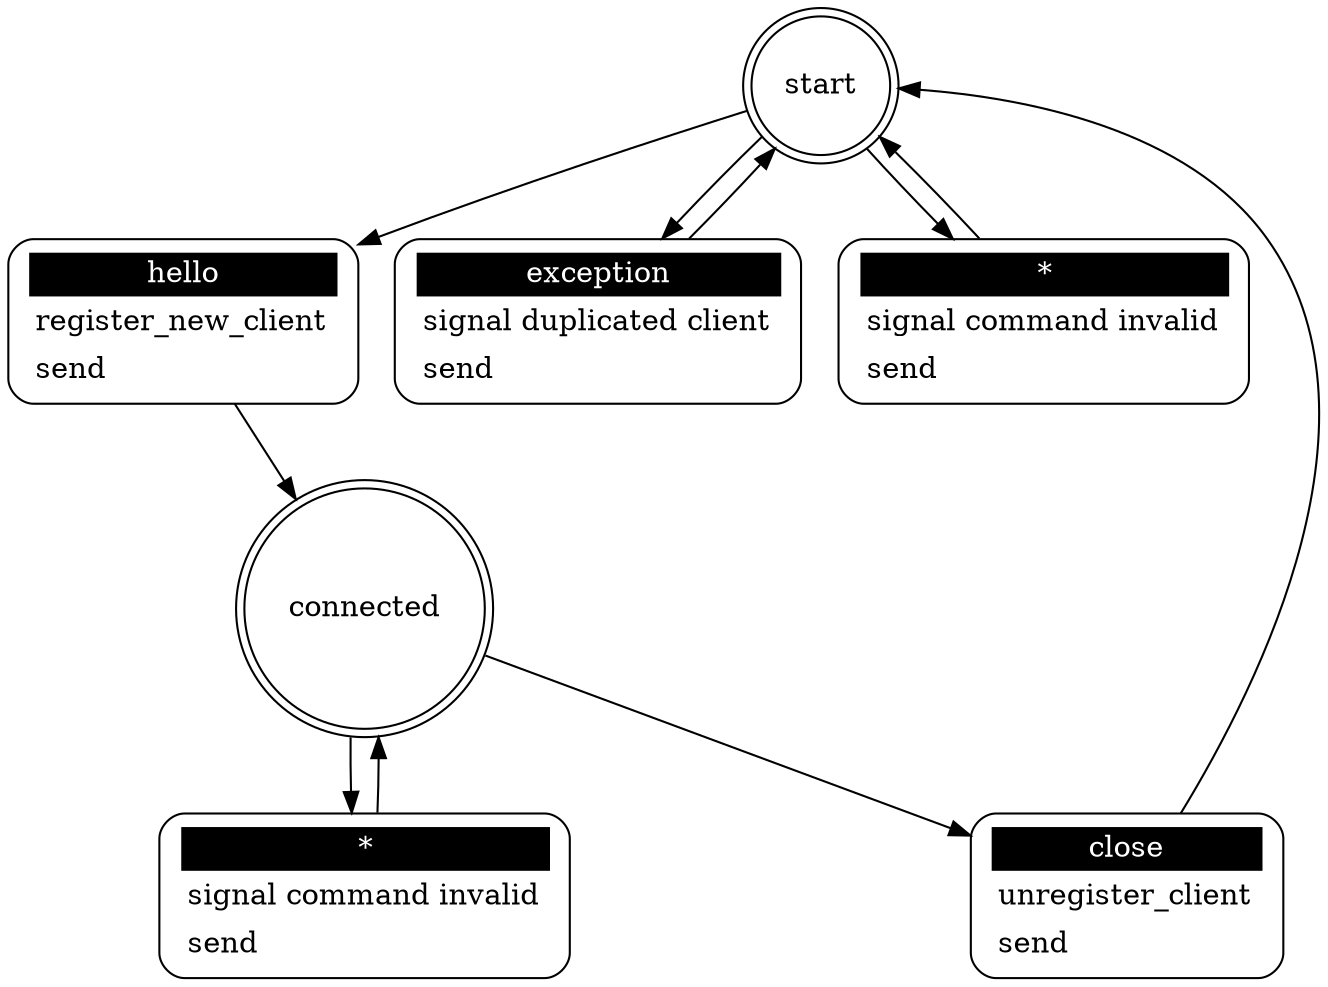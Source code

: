 ## Automatically generated from joex_server.xml by gsl
digraph "joex_server" {

 "start" [shape = "doublecircle"];
 "start hello" [shape = "Mrecord" style = solid label = <<table border="0" cellborder="0" cellpadding="3" bgcolor="white"><tr><td bgcolor="black" align="center" colspan="2"><font color="white">hello</font></td></tr><tr><td align="left" port="r3">register_new_client</td></tr><tr><td align="left" port="r3">send</td></tr></table>>];
 "start" -> "start hello";
 "start hello" -> "connected";
 "start exception" [shape = "Mrecord" style = solid label = <<table border="0" cellborder="0" cellpadding="3" bgcolor="white"><tr><td bgcolor="black" align="center" colspan="2"><font color="white">exception</font></td></tr><tr><td align="left" port="r3">signal duplicated client</td></tr><tr><td align="left" port="r3">send</td></tr></table>>];
 "start" -> "start exception";
 "start exception" -> "start";
 "start *" [shape = "Mrecord" style = solid label = <<table border="0" cellborder="0" cellpadding="3" bgcolor="white"><tr><td bgcolor="black" align="center" colspan="2"><font color="white">*</font></td></tr><tr><td align="left" port="r3">signal command invalid</td></tr><tr><td align="left" port="r3">send</td></tr></table>>];
 "start" -> "start *";
 "start *" -> "start";

 "connected" [shape = "doublecircle"];
 "connected close" [shape = "Mrecord" style = solid label = <<table border="0" cellborder="0" cellpadding="3" bgcolor="white"><tr><td bgcolor="black" align="center" colspan="2"><font color="white">close</font></td></tr><tr><td align="left" port="r3">unregister_client</td></tr><tr><td align="left" port="r3">send</td></tr></table>>];
 "connected" -> "connected close";
 "connected close" -> "start";
 "connected *" [shape = "Mrecord" style = solid label = <<table border="0" cellborder="0" cellpadding="3" bgcolor="white"><tr><td bgcolor="black" align="center" colspan="2"><font color="white">*</font></td></tr><tr><td align="left" port="r3">signal command invalid</td></tr><tr><td align="left" port="r3">send</td></tr></table>>];
 "connected" -> "connected *";
 "connected *" -> "connected";
}
